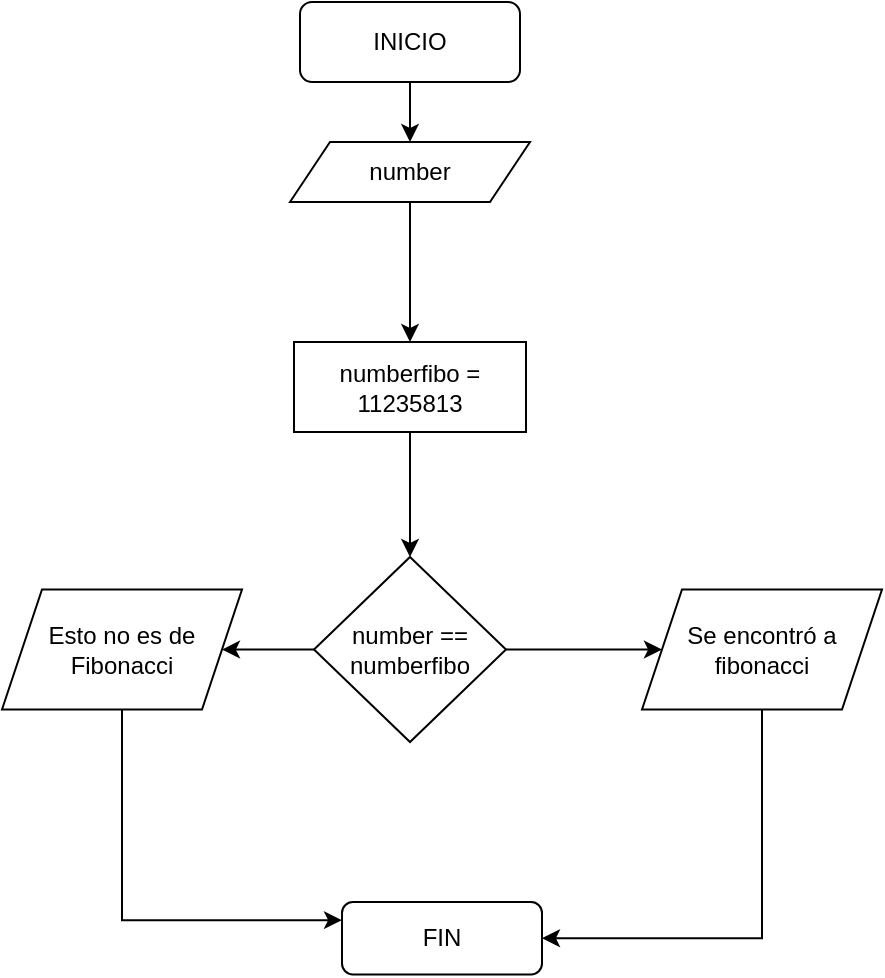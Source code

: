 <mxfile version="24.4.0" type="github">
  <diagram id="nEc4Mk8UefMEVw6gjypj" name="EXERCISE-11">
    <mxGraphModel dx="1120" dy="434" grid="1" gridSize="10" guides="1" tooltips="1" connect="1" arrows="1" fold="1" page="1" pageScale="1" pageWidth="827" pageHeight="1169" math="0" shadow="0">
      <root>
        <mxCell id="0" />
        <mxCell id="1" parent="0" />
        <mxCell id="mASzBe0S7xovtH_nP97V-7" value="" style="edgeStyle=orthogonalEdgeStyle;rounded=0;orthogonalLoop=1;jettySize=auto;html=1;" parent="1" source="mASzBe0S7xovtH_nP97V-1" target="mASzBe0S7xovtH_nP97V-6" edge="1">
          <mxGeometry relative="1" as="geometry" />
        </mxCell>
        <mxCell id="mASzBe0S7xovtH_nP97V-1" value="INICIO" style="rounded=1;whiteSpace=wrap;html=1;" parent="1" vertex="1">
          <mxGeometry x="359" y="40" width="110" height="40" as="geometry" />
        </mxCell>
        <mxCell id="DrHNrDxatGUVze8igVVx-2" value="" style="edgeStyle=orthogonalEdgeStyle;rounded=0;orthogonalLoop=1;jettySize=auto;html=1;" parent="1" source="mASzBe0S7xovtH_nP97V-6" target="DrHNrDxatGUVze8igVVx-1" edge="1">
          <mxGeometry relative="1" as="geometry" />
        </mxCell>
        <mxCell id="mASzBe0S7xovtH_nP97V-6" value="number" style="shape=parallelogram;perimeter=parallelogramPerimeter;whiteSpace=wrap;html=1;fixedSize=1;" parent="1" vertex="1">
          <mxGeometry x="354" y="110" width="120" height="30" as="geometry" />
        </mxCell>
        <mxCell id="DrHNrDxatGUVze8igVVx-4" value="" style="edgeStyle=orthogonalEdgeStyle;rounded=0;orthogonalLoop=1;jettySize=auto;html=1;" parent="1" source="DrHNrDxatGUVze8igVVx-1" target="DrHNrDxatGUVze8igVVx-3" edge="1">
          <mxGeometry relative="1" as="geometry" />
        </mxCell>
        <mxCell id="DrHNrDxatGUVze8igVVx-1" value="numberfibo = 11235813" style="whiteSpace=wrap;html=1;" parent="1" vertex="1">
          <mxGeometry x="356" y="210" width="116" height="45" as="geometry" />
        </mxCell>
        <mxCell id="DrHNrDxatGUVze8igVVx-6" value="" style="edgeStyle=orthogonalEdgeStyle;rounded=0;orthogonalLoop=1;jettySize=auto;html=1;" parent="1" source="DrHNrDxatGUVze8igVVx-3" target="DrHNrDxatGUVze8igVVx-5" edge="1">
          <mxGeometry relative="1" as="geometry" />
        </mxCell>
        <mxCell id="DrHNrDxatGUVze8igVVx-8" value="" style="edgeStyle=orthogonalEdgeStyle;rounded=0;orthogonalLoop=1;jettySize=auto;html=1;" parent="1" source="DrHNrDxatGUVze8igVVx-3" target="DrHNrDxatGUVze8igVVx-7" edge="1">
          <mxGeometry relative="1" as="geometry" />
        </mxCell>
        <mxCell id="DrHNrDxatGUVze8igVVx-3" value="number == numberfibo" style="rhombus;whiteSpace=wrap;html=1;" parent="1" vertex="1">
          <mxGeometry x="366" y="317.5" width="96" height="92.5" as="geometry" />
        </mxCell>
        <mxCell id="sOXLvHeMnUAkzLnwRLXe-8" value="" style="edgeStyle=orthogonalEdgeStyle;rounded=0;orthogonalLoop=1;jettySize=auto;html=1;entryX=1;entryY=0.5;entryDx=0;entryDy=0;" parent="1" source="DrHNrDxatGUVze8igVVx-5" target="sOXLvHeMnUAkzLnwRLXe-3" edge="1">
          <mxGeometry relative="1" as="geometry">
            <mxPoint x="590" y="504" as="targetPoint" />
            <Array as="points">
              <mxPoint x="590" y="508" />
            </Array>
          </mxGeometry>
        </mxCell>
        <mxCell id="DrHNrDxatGUVze8igVVx-5" value="Se encontró a fibonacci" style="shape=parallelogram;perimeter=parallelogramPerimeter;whiteSpace=wrap;html=1;fixedSize=1;" parent="1" vertex="1">
          <mxGeometry x="530" y="333.75" width="120" height="60" as="geometry" />
        </mxCell>
        <mxCell id="sOXLvHeMnUAkzLnwRLXe-6" value="" style="edgeStyle=orthogonalEdgeStyle;rounded=0;orthogonalLoop=1;jettySize=auto;html=1;entryX=0;entryY=0.25;entryDx=0;entryDy=0;" parent="1" source="DrHNrDxatGUVze8igVVx-7" target="sOXLvHeMnUAkzLnwRLXe-3" edge="1">
          <mxGeometry relative="1" as="geometry">
            <mxPoint x="270" y="503.75" as="targetPoint" />
            <Array as="points">
              <mxPoint x="270" y="499" />
            </Array>
          </mxGeometry>
        </mxCell>
        <mxCell id="DrHNrDxatGUVze8igVVx-7" value="Esto no es de Fibonacci" style="shape=parallelogram;perimeter=parallelogramPerimeter;whiteSpace=wrap;html=1;fixedSize=1;" parent="1" vertex="1">
          <mxGeometry x="210" y="333.75" width="120" height="60" as="geometry" />
        </mxCell>
        <mxCell id="sOXLvHeMnUAkzLnwRLXe-3" value="FIN" style="rounded=1;whiteSpace=wrap;html=1;" parent="1" vertex="1">
          <mxGeometry x="380" y="490" width="100" height="36.25" as="geometry" />
        </mxCell>
      </root>
    </mxGraphModel>
  </diagram>
</mxfile>
